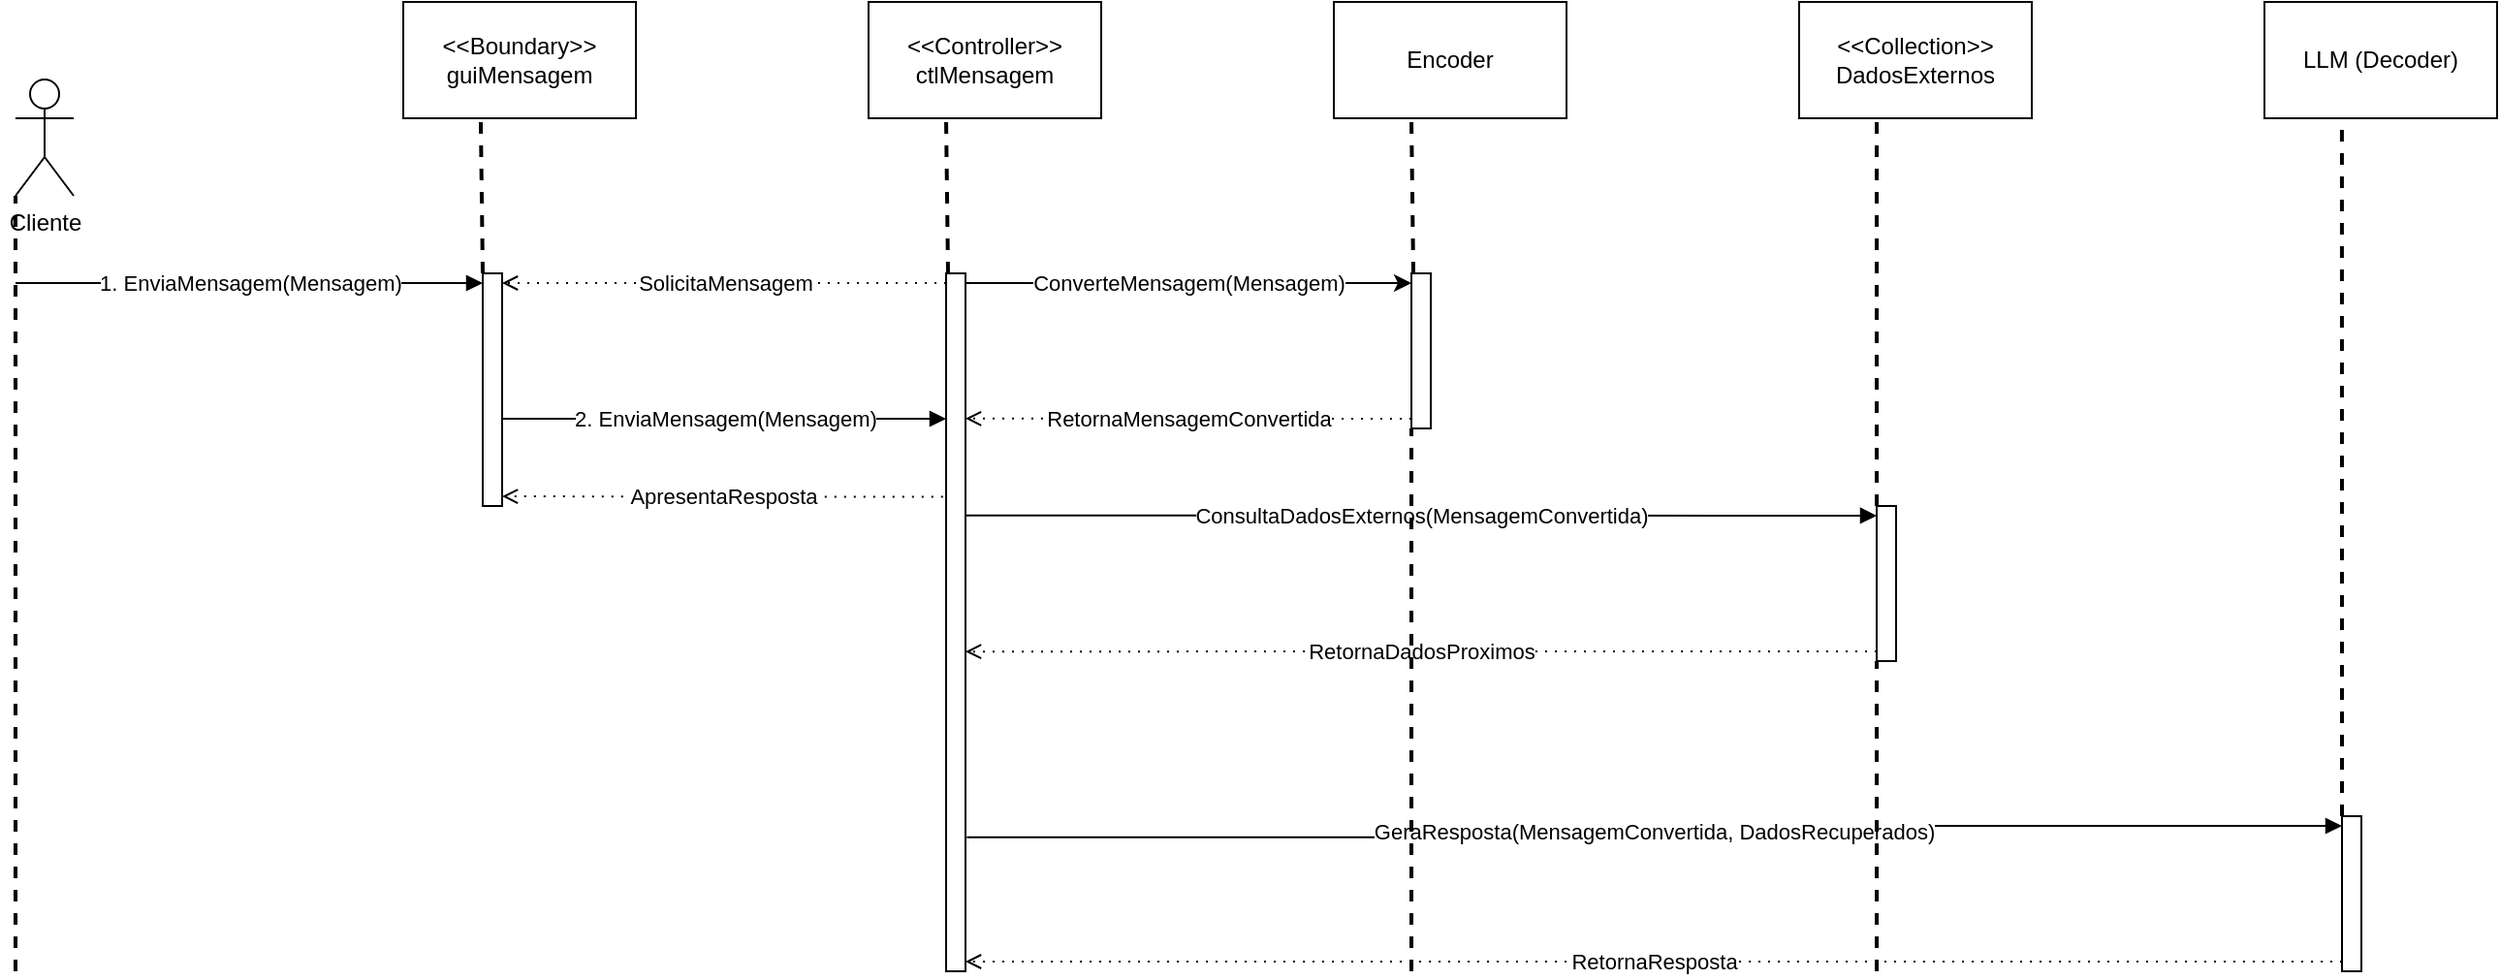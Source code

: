 <mxfile version="24.7.12">
  <diagram name="Página-1" id="a7UVUzENwiKvaLnI1yhI">
    <mxGraphModel dx="1434" dy="780" grid="1" gridSize="10" guides="1" tooltips="1" connect="1" arrows="1" fold="1" page="1" pageScale="1" pageWidth="827" pageHeight="1169" math="0" shadow="0">
      <root>
        <mxCell id="0" />
        <mxCell id="1" parent="0" />
        <mxCell id="OQGx6LlO21kWG08P4XpY-1" value="Cliente" style="shape=umlActor;verticalLabelPosition=bottom;verticalAlign=top;html=1;" parent="1" vertex="1">
          <mxGeometry x="160" y="180" width="30" height="60" as="geometry" />
        </mxCell>
        <mxCell id="OQGx6LlO21kWG08P4XpY-2" value="" style="endArrow=none;dashed=1;html=1;strokeWidth=2;rounded=0;entryX=0;entryY=1;entryDx=0;entryDy=0;entryPerimeter=0;" parent="1" target="OQGx6LlO21kWG08P4XpY-1" edge="1">
          <mxGeometry width="50" height="50" relative="1" as="geometry">
            <mxPoint x="160" y="640" as="sourcePoint" />
            <mxPoint x="440" y="380" as="targetPoint" />
          </mxGeometry>
        </mxCell>
        <mxCell id="OQGx6LlO21kWG08P4XpY-3" value="&amp;lt;&amp;lt;Boundary&amp;gt;&amp;gt;&lt;div&gt;guiMensagem&lt;/div&gt;" style="rounded=0;whiteSpace=wrap;html=1;" parent="1" vertex="1">
          <mxGeometry x="360" y="140" width="120" height="60" as="geometry" />
        </mxCell>
        <mxCell id="OQGx6LlO21kWG08P4XpY-5" value="1. EnviaMensagem(Mensagem)" style="endArrow=block;html=1;rounded=0;endFill=1;entryX=0;entryY=0;entryDx=0;entryDy=5;entryPerimeter=0;" parent="1" target="OQGx6LlO21kWG08P4XpY-6" edge="1">
          <mxGeometry width="50" height="50" relative="1" as="geometry">
            <mxPoint x="160" y="285" as="sourcePoint" />
            <mxPoint x="320" y="310" as="targetPoint" />
          </mxGeometry>
        </mxCell>
        <mxCell id="OQGx6LlO21kWG08P4XpY-6" value="" style="html=1;points=[[0,0,0,0,5],[0,1,0,0,-5],[1,0,0,0,5],[1,1,0,0,-5]];perimeter=orthogonalPerimeter;outlineConnect=0;targetShapes=umlLifeline;portConstraint=eastwest;newEdgeStyle={&quot;curved&quot;:0,&quot;rounded&quot;:0};" parent="1" vertex="1">
          <mxGeometry x="401" y="280" width="10" height="120" as="geometry" />
        </mxCell>
        <mxCell id="OQGx6LlO21kWG08P4XpY-7" value="&amp;lt;&amp;lt;Controller&amp;gt;&amp;gt;&lt;div&gt;ctlMensagem&lt;/div&gt;" style="rounded=0;whiteSpace=wrap;html=1;" parent="1" vertex="1">
          <mxGeometry x="600" y="140" width="120" height="60" as="geometry" />
        </mxCell>
        <mxCell id="OQGx6LlO21kWG08P4XpY-8" value="&amp;lt;&amp;lt;Collection&amp;gt;&amp;gt;&lt;div&gt;DadosExternos&lt;/div&gt;" style="rounded=0;whiteSpace=wrap;html=1;" parent="1" vertex="1">
          <mxGeometry x="1080" y="140" width="120" height="60" as="geometry" />
        </mxCell>
        <mxCell id="OQGx6LlO21kWG08P4XpY-9" value="LLM (Decoder)" style="rounded=0;whiteSpace=wrap;html=1;" parent="1" vertex="1">
          <mxGeometry x="1320" y="140" width="120" height="60" as="geometry" />
        </mxCell>
        <mxCell id="OQGx6LlO21kWG08P4XpY-10" value="2. EnviaMensagem(Mensagem)" style="endArrow=block;html=1;rounded=0;endFill=1;entryX=0;entryY=0;entryDx=0;entryDy=5;entryPerimeter=0;exitX=1;exitY=0;exitDx=0;exitDy=5;exitPerimeter=0;" parent="1" edge="1">
          <mxGeometry width="50" height="50" relative="1" as="geometry">
            <mxPoint x="411" y="355" as="sourcePoint" />
            <mxPoint x="640" y="355" as="targetPoint" />
          </mxGeometry>
        </mxCell>
        <mxCell id="OQGx6LlO21kWG08P4XpY-11" value="" style="html=1;points=[[0,0,0,0,5],[0,1,0,0,-5],[1,0,0,0,5],[1,1,0,0,-5]];perimeter=orthogonalPerimeter;outlineConnect=0;targetShapes=umlLifeline;portConstraint=eastwest;newEdgeStyle={&quot;curved&quot;:0,&quot;rounded&quot;:0};" parent="1" vertex="1">
          <mxGeometry x="640" y="280" width="10" height="360" as="geometry" />
        </mxCell>
        <mxCell id="OQGx6LlO21kWG08P4XpY-12" value="" style="html=1;points=[[0,0,0,0,5],[0,1,0,0,-5],[1,0,0,0,5],[1,1,0,0,-5]];perimeter=orthogonalPerimeter;outlineConnect=0;targetShapes=umlLifeline;portConstraint=eastwest;newEdgeStyle={&quot;curved&quot;:0,&quot;rounded&quot;:0};" parent="1" vertex="1">
          <mxGeometry x="1120" y="400" width="10" height="80" as="geometry" />
        </mxCell>
        <mxCell id="OQGx6LlO21kWG08P4XpY-13" value="ConsultaDadosExternos(MensagemConvertida)" style="edgeStyle=orthogonalEdgeStyle;rounded=0;orthogonalLoop=1;jettySize=auto;html=1;curved=0;entryX=0;entryY=0;entryDx=0;entryDy=5;entryPerimeter=0;endArrow=block;endFill=1;exitX=1;exitY=0.347;exitDx=0;exitDy=0;exitPerimeter=0;" parent="1" source="OQGx6LlO21kWG08P4XpY-11" target="OQGx6LlO21kWG08P4XpY-12" edge="1">
          <mxGeometry relative="1" as="geometry">
            <mxPoint x="680" y="405" as="sourcePoint" />
          </mxGeometry>
        </mxCell>
        <mxCell id="OQGx6LlO21kWG08P4XpY-14" value="RetornaDadosProximos" style="edgeStyle=orthogonalEdgeStyle;rounded=0;orthogonalLoop=1;jettySize=auto;html=1;curved=0;exitX=0;exitY=1;exitDx=0;exitDy=-5;exitPerimeter=0;endArrow=open;endFill=0;dashed=1;dashPattern=1 4;entryX=1;entryY=0.542;entryDx=0;entryDy=0;entryPerimeter=0;" parent="1" source="OQGx6LlO21kWG08P4XpY-12" target="OQGx6LlO21kWG08P4XpY-11" edge="1">
          <mxGeometry relative="1" as="geometry">
            <mxPoint x="690" y="475" as="targetPoint" />
          </mxGeometry>
        </mxCell>
        <mxCell id="OQGx6LlO21kWG08P4XpY-15" value="" style="html=1;points=[[0,0,0,0,5],[0,1,0,0,-5],[1,0,0,0,5],[1,1,0,0,-5]];perimeter=orthogonalPerimeter;outlineConnect=0;targetShapes=umlLifeline;portConstraint=eastwest;newEdgeStyle={&quot;curved&quot;:0,&quot;rounded&quot;:0};" parent="1" vertex="1">
          <mxGeometry x="1360" y="560" width="10" height="80" as="geometry" />
        </mxCell>
        <mxCell id="OQGx6LlO21kWG08P4XpY-16" value="GeraResposta(MensagemConvertida, DadosRecuperados)" style="edgeStyle=orthogonalEdgeStyle;rounded=0;orthogonalLoop=1;jettySize=auto;html=1;curved=0;entryX=0;entryY=0;entryDx=0;entryDy=5;entryPerimeter=0;endArrow=block;endFill=1;exitX=1.067;exitY=0.808;exitDx=0;exitDy=0;exitPerimeter=0;" parent="1" source="OQGx6LlO21kWG08P4XpY-11" target="OQGx6LlO21kWG08P4XpY-15" edge="1">
          <mxGeometry relative="1" as="geometry">
            <mxPoint x="670" y="550" as="sourcePoint" />
          </mxGeometry>
        </mxCell>
        <mxCell id="OQGx6LlO21kWG08P4XpY-17" value="Encoder" style="rounded=0;whiteSpace=wrap;html=1;" parent="1" vertex="1">
          <mxGeometry x="840" y="140" width="120" height="60" as="geometry" />
        </mxCell>
        <mxCell id="OQGx6LlO21kWG08P4XpY-18" value="" style="html=1;points=[[0,0,0,0,5],[0,1,0,0,-5],[1,0,0,0,5],[1,1,0,0,-5]];perimeter=orthogonalPerimeter;outlineConnect=0;targetShapes=umlLifeline;portConstraint=eastwest;newEdgeStyle={&quot;curved&quot;:0,&quot;rounded&quot;:0};" parent="1" vertex="1">
          <mxGeometry x="880" y="280" width="10" height="80" as="geometry" />
        </mxCell>
        <mxCell id="OQGx6LlO21kWG08P4XpY-19" value="ConverteMensagem(Mensagem)" style="edgeStyle=orthogonalEdgeStyle;rounded=0;orthogonalLoop=1;jettySize=auto;html=1;curved=0;exitX=1;exitY=0;exitDx=0;exitDy=5;exitPerimeter=0;entryX=0;entryY=0;entryDx=0;entryDy=5;entryPerimeter=0;" parent="1" source="OQGx6LlO21kWG08P4XpY-11" target="OQGx6LlO21kWG08P4XpY-18" edge="1">
          <mxGeometry relative="1" as="geometry" />
        </mxCell>
        <mxCell id="OQGx6LlO21kWG08P4XpY-20" value="RetornaMensagemConvertida" style="edgeStyle=orthogonalEdgeStyle;rounded=0;orthogonalLoop=1;jettySize=auto;html=1;curved=0;exitX=0;exitY=1;exitDx=0;exitDy=-5;exitPerimeter=0;endArrow=open;endFill=0;dashed=1;dashPattern=1 4;entryX=1;entryY=0.208;entryDx=0;entryDy=0;entryPerimeter=0;" parent="1" source="OQGx6LlO21kWG08P4XpY-18" target="OQGx6LlO21kWG08P4XpY-11" edge="1">
          <mxGeometry relative="1" as="geometry">
            <mxPoint x="1130" y="485" as="sourcePoint" />
            <mxPoint x="660" y="355" as="targetPoint" />
          </mxGeometry>
        </mxCell>
        <mxCell id="OQGx6LlO21kWG08P4XpY-21" value="" style="endArrow=none;dashed=1;html=1;strokeWidth=2;rounded=0;entryX=0.333;entryY=1;entryDx=0;entryDy=0;entryPerimeter=0;" parent="1" source="OQGx6LlO21kWG08P4XpY-6" target="OQGx6LlO21kWG08P4XpY-3" edge="1">
          <mxGeometry width="50" height="50" relative="1" as="geometry">
            <mxPoint x="401" y="437.18" as="sourcePoint" />
            <mxPoint x="410" y="220" as="targetPoint" />
          </mxGeometry>
        </mxCell>
        <mxCell id="OQGx6LlO21kWG08P4XpY-22" value="" style="endArrow=none;dashed=1;html=1;strokeWidth=2;rounded=0;entryX=0.333;entryY=1;entryDx=0;entryDy=0;entryPerimeter=0;" parent="1" edge="1">
          <mxGeometry width="50" height="50" relative="1" as="geometry">
            <mxPoint x="641" y="280" as="sourcePoint" />
            <mxPoint x="640" y="200" as="targetPoint" />
          </mxGeometry>
        </mxCell>
        <mxCell id="OQGx6LlO21kWG08P4XpY-23" value="" style="endArrow=none;dashed=1;html=1;strokeWidth=2;rounded=0;entryX=0.333;entryY=1;entryDx=0;entryDy=0;entryPerimeter=0;" parent="1" edge="1">
          <mxGeometry width="50" height="50" relative="1" as="geometry">
            <mxPoint x="881" y="280" as="sourcePoint" />
            <mxPoint x="880" y="200" as="targetPoint" />
          </mxGeometry>
        </mxCell>
        <mxCell id="OQGx6LlO21kWG08P4XpY-24" value="" style="endArrow=none;dashed=1;html=1;strokeWidth=2;rounded=0;entryX=0.333;entryY=1;entryDx=0;entryDy=0;entryPerimeter=0;" parent="1" source="OQGx6LlO21kWG08P4XpY-12" edge="1">
          <mxGeometry width="50" height="50" relative="1" as="geometry">
            <mxPoint x="1121" y="280" as="sourcePoint" />
            <mxPoint x="1120" y="200" as="targetPoint" />
          </mxGeometry>
        </mxCell>
        <mxCell id="OQGx6LlO21kWG08P4XpY-25" value="" style="endArrow=none;dashed=1;html=1;strokeWidth=2;rounded=0;entryX=0.333;entryY=1;entryDx=0;entryDy=0;entryPerimeter=0;" parent="1" source="OQGx6LlO21kWG08P4XpY-15" target="OQGx6LlO21kWG08P4XpY-9" edge="1">
          <mxGeometry width="50" height="50" relative="1" as="geometry">
            <mxPoint x="1270" y="510" as="sourcePoint" />
            <mxPoint x="1350" y="260" as="targetPoint" />
          </mxGeometry>
        </mxCell>
        <mxCell id="eT-RCtjEt_WM6Eq9Irdi-1" value="RetornaResposta" style="edgeStyle=orthogonalEdgeStyle;rounded=0;orthogonalLoop=1;jettySize=auto;html=1;curved=0;exitX=0;exitY=1;exitDx=0;exitDy=-5;exitPerimeter=0;endArrow=open;endFill=0;dashed=1;dashPattern=1 4;entryX=1;entryY=1;entryDx=0;entryDy=-5;entryPerimeter=0;" parent="1" source="OQGx6LlO21kWG08P4XpY-15" target="OQGx6LlO21kWG08P4XpY-11" edge="1">
          <mxGeometry relative="1" as="geometry">
            <mxPoint x="810" y="620" as="targetPoint" />
            <mxPoint x="1280" y="620" as="sourcePoint" />
          </mxGeometry>
        </mxCell>
        <mxCell id="JSdIyYqnZbF_jCSn4dXV-1" value="" style="endArrow=none;dashed=1;html=1;strokeWidth=2;rounded=0;entryX=0.333;entryY=1;entryDx=0;entryDy=0;entryPerimeter=0;" edge="1" parent="1">
          <mxGeometry width="50" height="50" relative="1" as="geometry">
            <mxPoint x="880" y="640" as="sourcePoint" />
            <mxPoint x="880" y="360" as="targetPoint" />
          </mxGeometry>
        </mxCell>
        <mxCell id="JSdIyYqnZbF_jCSn4dXV-2" value="" style="endArrow=none;dashed=1;html=1;strokeWidth=2;rounded=0;entryX=0.333;entryY=1;entryDx=0;entryDy=0;entryPerimeter=0;" edge="1" parent="1">
          <mxGeometry width="50" height="50" relative="1" as="geometry">
            <mxPoint x="1120" y="640" as="sourcePoint" />
            <mxPoint x="1120" y="480" as="targetPoint" />
          </mxGeometry>
        </mxCell>
        <mxCell id="JSdIyYqnZbF_jCSn4dXV-4" value="ApresentaResposta" style="edgeStyle=orthogonalEdgeStyle;rounded=0;orthogonalLoop=1;jettySize=auto;html=1;curved=0;endArrow=open;endFill=0;dashed=1;dashPattern=1 4;entryX=1;entryY=1;entryDx=0;entryDy=-5;entryPerimeter=0;exitX=-0.16;exitY=0.32;exitDx=0;exitDy=0;exitPerimeter=0;" edge="1" parent="1" source="OQGx6LlO21kWG08P4XpY-11" target="OQGx6LlO21kWG08P4XpY-6">
          <mxGeometry relative="1" as="geometry">
            <mxPoint x="570" y="395" as="sourcePoint" />
            <mxPoint x="280" y="584" as="targetPoint" />
          </mxGeometry>
        </mxCell>
        <mxCell id="JSdIyYqnZbF_jCSn4dXV-5" value="SolicitaMensagem" style="edgeStyle=orthogonalEdgeStyle;rounded=0;orthogonalLoop=1;jettySize=auto;html=1;curved=0;endArrow=open;endFill=0;entryX=1;entryY=0;entryDx=0;entryDy=5;entryPerimeter=0;exitX=0;exitY=0;exitDx=0;exitDy=5;exitPerimeter=0;dashed=1;dashPattern=1 4;" edge="1" parent="1" source="OQGx6LlO21kWG08P4XpY-11" target="OQGx6LlO21kWG08P4XpY-6">
          <mxGeometry relative="1" as="geometry">
            <mxPoint x="560" y="280" as="sourcePoint" />
            <mxPoint x="401" y="300" as="targetPoint" />
          </mxGeometry>
        </mxCell>
      </root>
    </mxGraphModel>
  </diagram>
</mxfile>
